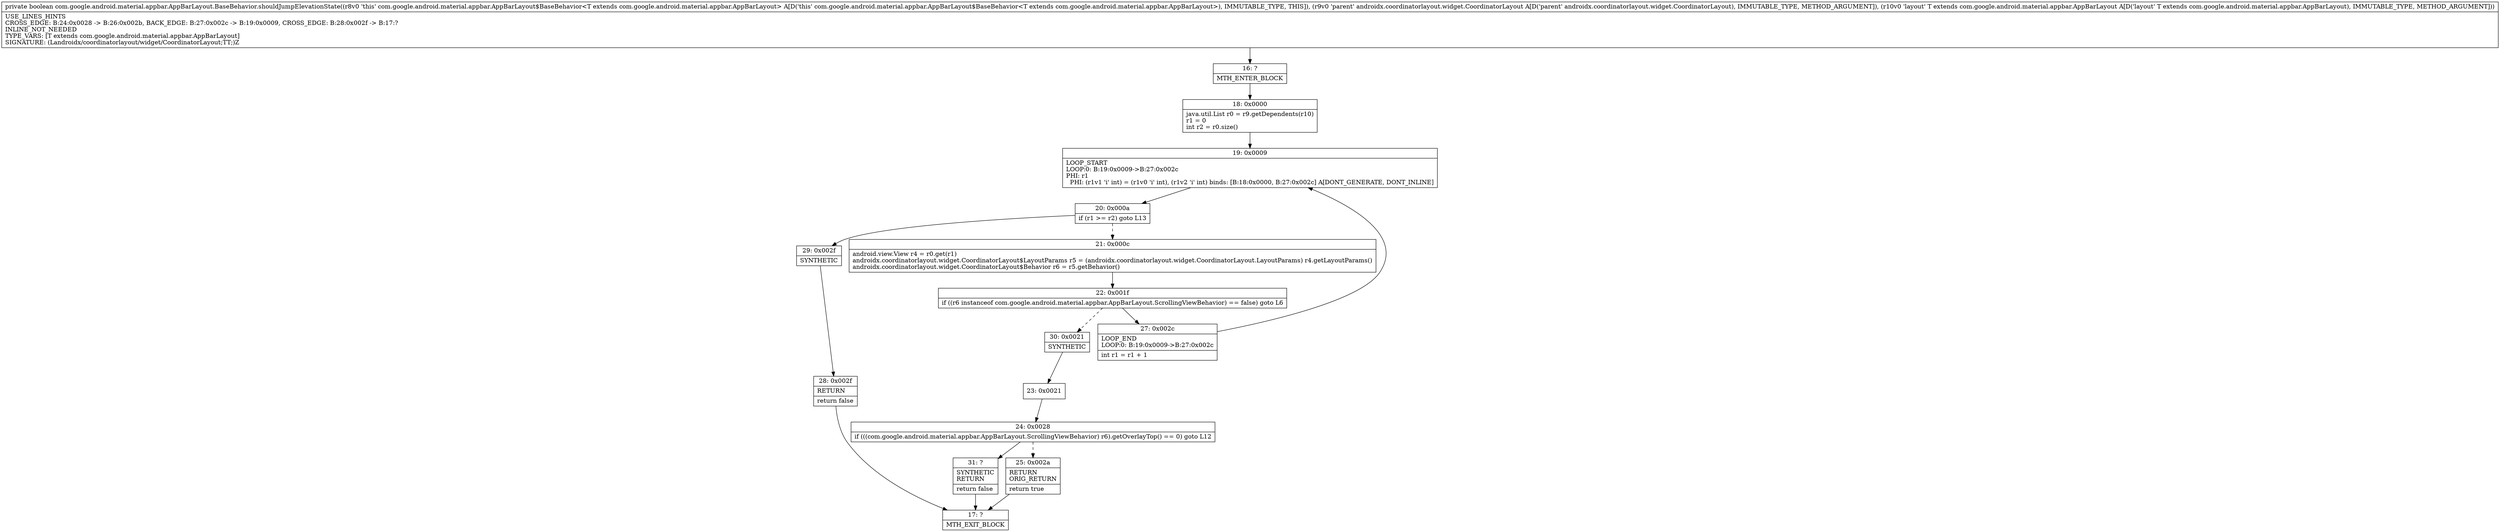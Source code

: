 digraph "CFG forcom.google.android.material.appbar.AppBarLayout.BaseBehavior.shouldJumpElevationState(Landroidx\/coordinatorlayout\/widget\/CoordinatorLayout;Lcom\/google\/android\/material\/appbar\/AppBarLayout;)Z" {
Node_16 [shape=record,label="{16\:\ ?|MTH_ENTER_BLOCK\l}"];
Node_18 [shape=record,label="{18\:\ 0x0000|java.util.List r0 = r9.getDependents(r10)\lr1 = 0\lint r2 = r0.size()\l}"];
Node_19 [shape=record,label="{19\:\ 0x0009|LOOP_START\lLOOP:0: B:19:0x0009\-\>B:27:0x002c\lPHI: r1 \l  PHI: (r1v1 'i' int) = (r1v0 'i' int), (r1v2 'i' int) binds: [B:18:0x0000, B:27:0x002c] A[DONT_GENERATE, DONT_INLINE]\l}"];
Node_20 [shape=record,label="{20\:\ 0x000a|if (r1 \>= r2) goto L13\l}"];
Node_21 [shape=record,label="{21\:\ 0x000c|android.view.View r4 = r0.get(r1)\landroidx.coordinatorlayout.widget.CoordinatorLayout$LayoutParams r5 = (androidx.coordinatorlayout.widget.CoordinatorLayout.LayoutParams) r4.getLayoutParams()\landroidx.coordinatorlayout.widget.CoordinatorLayout$Behavior r6 = r5.getBehavior()\l}"];
Node_22 [shape=record,label="{22\:\ 0x001f|if ((r6 instanceof com.google.android.material.appbar.AppBarLayout.ScrollingViewBehavior) == false) goto L6\l}"];
Node_27 [shape=record,label="{27\:\ 0x002c|LOOP_END\lLOOP:0: B:19:0x0009\-\>B:27:0x002c\l|int r1 = r1 + 1\l}"];
Node_30 [shape=record,label="{30\:\ 0x0021|SYNTHETIC\l}"];
Node_23 [shape=record,label="{23\:\ 0x0021}"];
Node_24 [shape=record,label="{24\:\ 0x0028|if (((com.google.android.material.appbar.AppBarLayout.ScrollingViewBehavior) r6).getOverlayTop() == 0) goto L12\l}"];
Node_25 [shape=record,label="{25\:\ 0x002a|RETURN\lORIG_RETURN\l|return true\l}"];
Node_17 [shape=record,label="{17\:\ ?|MTH_EXIT_BLOCK\l}"];
Node_31 [shape=record,label="{31\:\ ?|SYNTHETIC\lRETURN\l|return false\l}"];
Node_29 [shape=record,label="{29\:\ 0x002f|SYNTHETIC\l}"];
Node_28 [shape=record,label="{28\:\ 0x002f|RETURN\l|return false\l}"];
MethodNode[shape=record,label="{private boolean com.google.android.material.appbar.AppBarLayout.BaseBehavior.shouldJumpElevationState((r8v0 'this' com.google.android.material.appbar.AppBarLayout$BaseBehavior\<T extends com.google.android.material.appbar.AppBarLayout\> A[D('this' com.google.android.material.appbar.AppBarLayout$BaseBehavior\<T extends com.google.android.material.appbar.AppBarLayout\>), IMMUTABLE_TYPE, THIS]), (r9v0 'parent' androidx.coordinatorlayout.widget.CoordinatorLayout A[D('parent' androidx.coordinatorlayout.widget.CoordinatorLayout), IMMUTABLE_TYPE, METHOD_ARGUMENT]), (r10v0 'layout' T extends com.google.android.material.appbar.AppBarLayout A[D('layout' T extends com.google.android.material.appbar.AppBarLayout), IMMUTABLE_TYPE, METHOD_ARGUMENT]))  | USE_LINES_HINTS\lCROSS_EDGE: B:24:0x0028 \-\> B:26:0x002b, BACK_EDGE: B:27:0x002c \-\> B:19:0x0009, CROSS_EDGE: B:28:0x002f \-\> B:17:?\lINLINE_NOT_NEEDED\lTYPE_VARS: [T extends com.google.android.material.appbar.AppBarLayout]\lSIGNATURE: (Landroidx\/coordinatorlayout\/widget\/CoordinatorLayout;TT;)Z\l}"];
MethodNode -> Node_16;Node_16 -> Node_18;
Node_18 -> Node_19;
Node_19 -> Node_20;
Node_20 -> Node_21[style=dashed];
Node_20 -> Node_29;
Node_21 -> Node_22;
Node_22 -> Node_27;
Node_22 -> Node_30[style=dashed];
Node_27 -> Node_19;
Node_30 -> Node_23;
Node_23 -> Node_24;
Node_24 -> Node_25[style=dashed];
Node_24 -> Node_31;
Node_25 -> Node_17;
Node_31 -> Node_17;
Node_29 -> Node_28;
Node_28 -> Node_17;
}

